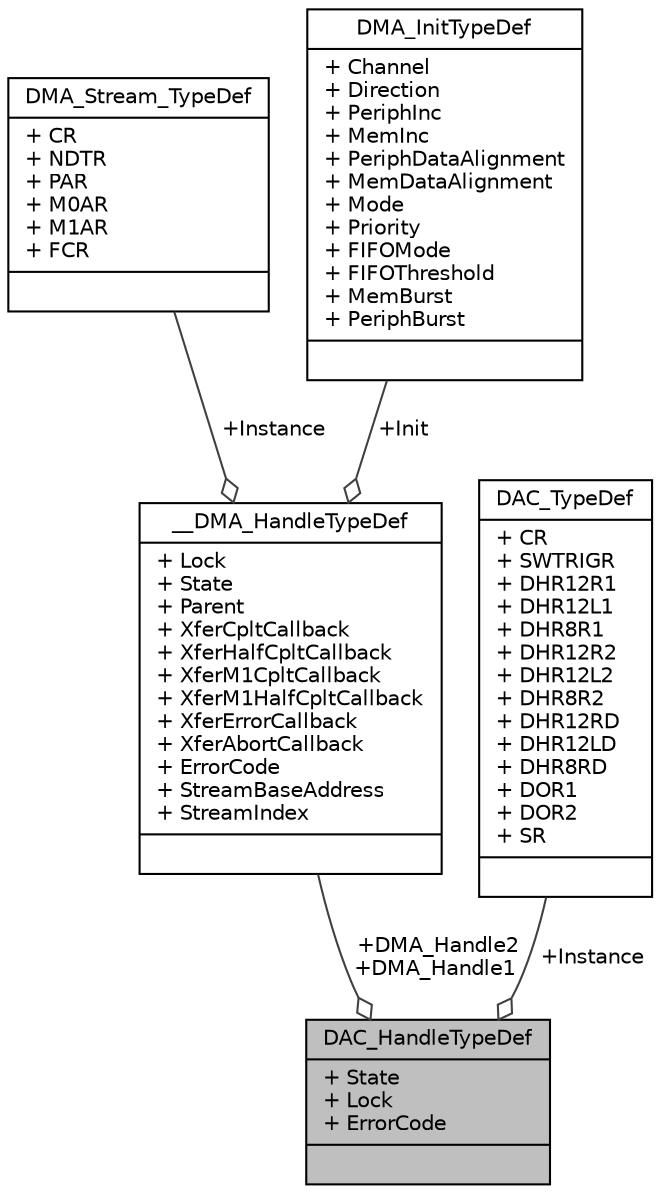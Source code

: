 digraph "DAC_HandleTypeDef"
{
  edge [fontname="Helvetica",fontsize="10",labelfontname="Helvetica",labelfontsize="10"];
  node [fontname="Helvetica",fontsize="10",shape=record];
  Node1 [label="{DAC_HandleTypeDef\n|+ State\l+ Lock\l+ ErrorCode\l|}",height=0.2,width=0.4,color="black", fillcolor="grey75", style="filled", fontcolor="black"];
  Node2 -> Node1 [color="grey25",fontsize="10",style="solid",label=" +DMA_Handle2\n+DMA_Handle1" ,arrowhead="odiamond",fontname="Helvetica"];
  Node2 [label="{__DMA_HandleTypeDef\n|+ Lock\l+ State\l+ Parent\l+ XferCpltCallback\l+ XferHalfCpltCallback\l+ XferM1CpltCallback\l+ XferM1HalfCpltCallback\l+ XferErrorCallback\l+ XferAbortCallback\l+ ErrorCode\l+ StreamBaseAddress\l+ StreamIndex\l|}",height=0.2,width=0.4,color="black", fillcolor="white", style="filled",URL="$struct_____d_m_a___handle_type_def.html",tooltip="DMA handle Structure definition. "];
  Node3 -> Node2 [color="grey25",fontsize="10",style="solid",label=" +Instance" ,arrowhead="odiamond",fontname="Helvetica"];
  Node3 [label="{DMA_Stream_TypeDef\n|+ CR\l+ NDTR\l+ PAR\l+ M0AR\l+ M1AR\l+ FCR\l|}",height=0.2,width=0.4,color="black", fillcolor="white", style="filled",URL="$struct_d_m_a___stream___type_def.html",tooltip="DMA Controller. "];
  Node4 -> Node2 [color="grey25",fontsize="10",style="solid",label=" +Init" ,arrowhead="odiamond",fontname="Helvetica"];
  Node4 [label="{DMA_InitTypeDef\n|+ Channel\l+ Direction\l+ PeriphInc\l+ MemInc\l+ PeriphDataAlignment\l+ MemDataAlignment\l+ Mode\l+ Priority\l+ FIFOMode\l+ FIFOThreshold\l+ MemBurst\l+ PeriphBurst\l|}",height=0.2,width=0.4,color="black", fillcolor="white", style="filled",URL="$struct_d_m_a___init_type_def.html",tooltip="DMA Configuration Structure definition. "];
  Node5 -> Node1 [color="grey25",fontsize="10",style="solid",label=" +Instance" ,arrowhead="odiamond",fontname="Helvetica"];
  Node5 [label="{DAC_TypeDef\n|+ CR\l+ SWTRIGR\l+ DHR12R1\l+ DHR12L1\l+ DHR8R1\l+ DHR12R2\l+ DHR12L2\l+ DHR8R2\l+ DHR12RD\l+ DHR12LD\l+ DHR8RD\l+ DOR1\l+ DOR2\l+ SR\l|}",height=0.2,width=0.4,color="black", fillcolor="white", style="filled",URL="$struct_d_a_c___type_def.html",tooltip="Digital to Analog Converter. "];
}

